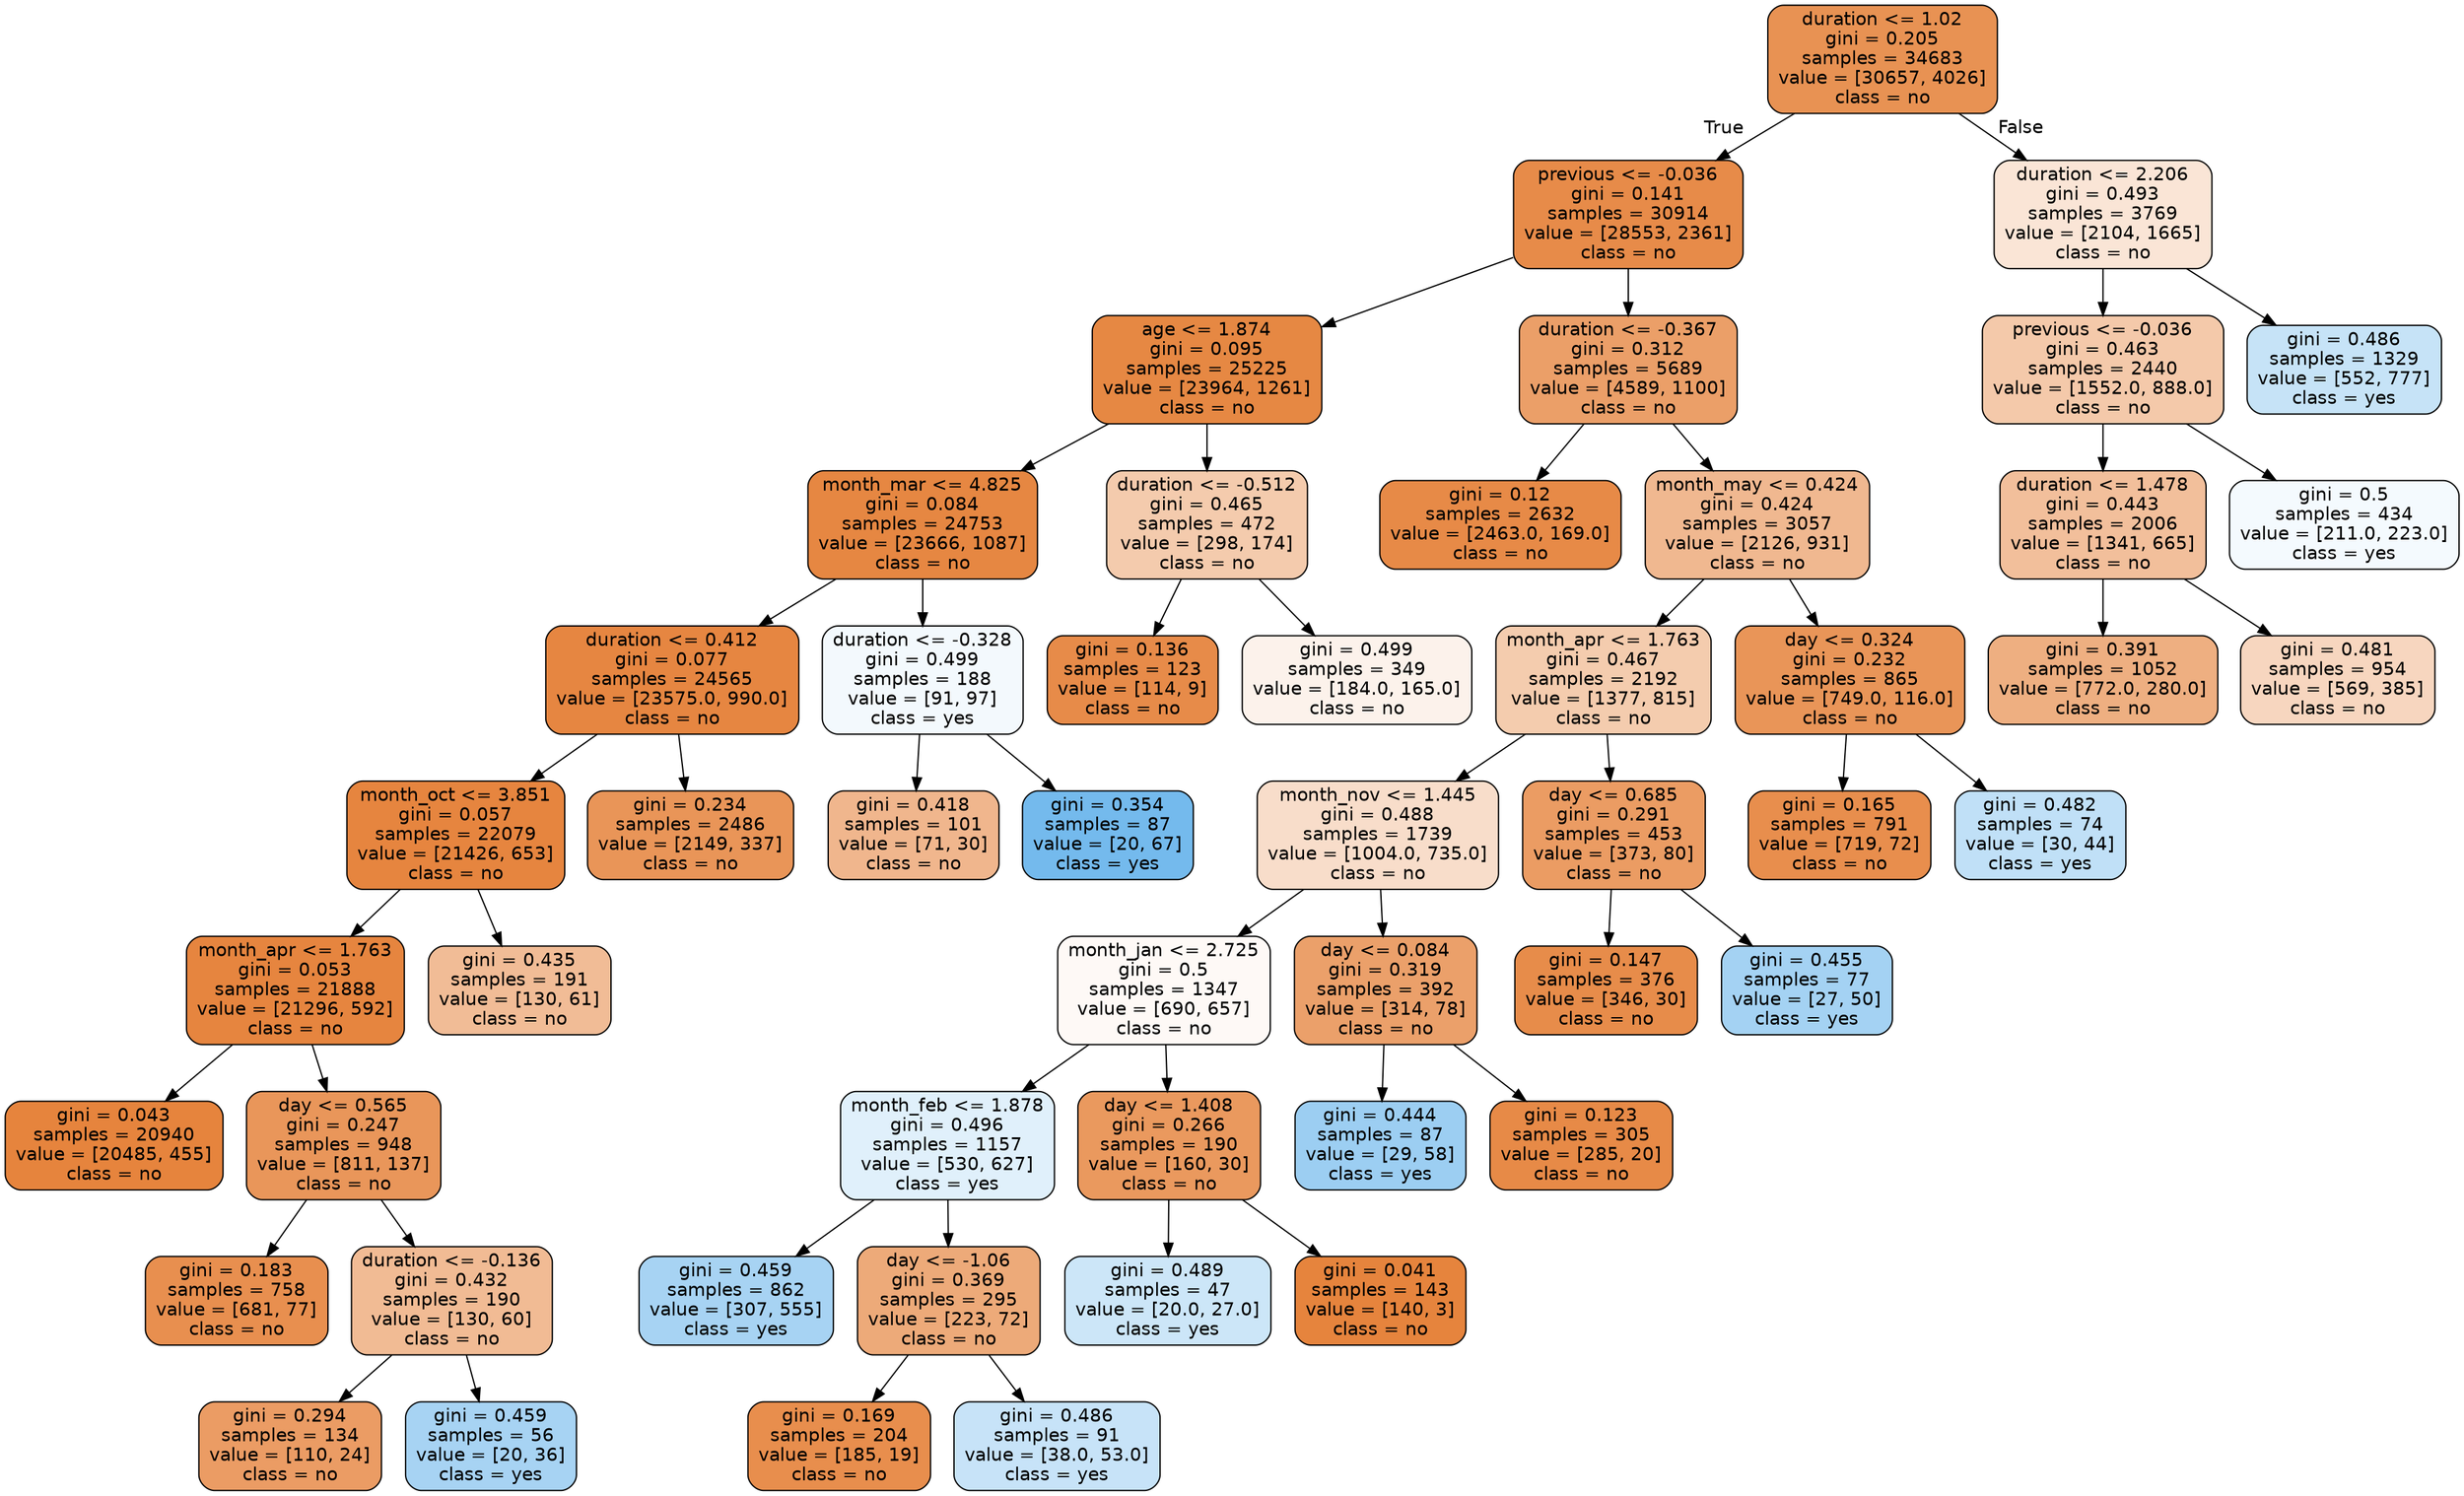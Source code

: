 digraph Tree {
node [shape=box, style="filled, rounded", color="black", fontname="helvetica"] ;
edge [fontname="helvetica"] ;
0 [label="duration <= 1.02\ngini = 0.205\nsamples = 34683\nvalue = [30657, 4026]\nclass = no", fillcolor="#e89253"] ;
1 [label="previous <= -0.036\ngini = 0.141\nsamples = 30914\nvalue = [28553, 2361]\nclass = no", fillcolor="#e78b49"] ;
0 -> 1 [labeldistance=2.5, labelangle=45, headlabel="True"] ;
3 [label="age <= 1.874\ngini = 0.095\nsamples = 25225\nvalue = [23964, 1261]\nclass = no", fillcolor="#e68843"] ;
1 -> 3 ;
7 [label="month_mar <= 4.825\ngini = 0.084\nsamples = 24753\nvalue = [23666, 1087]\nclass = no", fillcolor="#e68742"] ;
3 -> 7 ;
9 [label="duration <= 0.412\ngini = 0.077\nsamples = 24565\nvalue = [23575.0, 990.0]\nclass = no", fillcolor="#e68641"] ;
7 -> 9 ;
15 [label="month_oct <= 3.851\ngini = 0.057\nsamples = 22079\nvalue = [21426, 653]\nclass = no", fillcolor="#e6853f"] ;
9 -> 15 ;
31 [label="month_apr <= 1.763\ngini = 0.053\nsamples = 21888\nvalue = [21296, 592]\nclass = no", fillcolor="#e6853f"] ;
15 -> 31 ;
37 [label="gini = 0.043\nsamples = 20940\nvalue = [20485, 455]\nclass = no", fillcolor="#e6843d"] ;
31 -> 37 ;
38 [label="day <= 0.565\ngini = 0.247\nsamples = 948\nvalue = [811, 137]\nclass = no", fillcolor="#e9965a"] ;
31 -> 38 ;
47 [label="gini = 0.183\nsamples = 758\nvalue = [681, 77]\nclass = no", fillcolor="#e88f4f"] ;
38 -> 47 ;
48 [label="duration <= -0.136\ngini = 0.432\nsamples = 190\nvalue = [130, 60]\nclass = no", fillcolor="#f1bb94"] ;
38 -> 48 ;
49 [label="gini = 0.294\nsamples = 134\nvalue = [110, 24]\nclass = no", fillcolor="#eb9c64"] ;
48 -> 49 ;
50 [label="gini = 0.459\nsamples = 56\nvalue = [20, 36]\nclass = yes", fillcolor="#a7d3f3"] ;
48 -> 50 ;
32 [label="gini = 0.435\nsamples = 191\nvalue = [130, 61]\nclass = no", fillcolor="#f1bc96"] ;
15 -> 32 ;
16 [label="gini = 0.234\nsamples = 2486\nvalue = [2149, 337]\nclass = no", fillcolor="#e99558"] ;
9 -> 16 ;
10 [label="duration <= -0.328\ngini = 0.499\nsamples = 188\nvalue = [91, 97]\nclass = yes", fillcolor="#f3f9fd"] ;
7 -> 10 ;
43 [label="gini = 0.418\nsamples = 101\nvalue = [71, 30]\nclass = no", fillcolor="#f0b68d"] ;
10 -> 43 ;
44 [label="gini = 0.354\nsamples = 87\nvalue = [20, 67]\nclass = yes", fillcolor="#74baed"] ;
10 -> 44 ;
8 [label="duration <= -0.512\ngini = 0.465\nsamples = 472\nvalue = [298, 174]\nclass = no", fillcolor="#f4cbad"] ;
3 -> 8 ;
35 [label="gini = 0.136\nsamples = 123\nvalue = [114, 9]\nclass = no", fillcolor="#e78b49"] ;
8 -> 35 ;
36 [label="gini = 0.499\nsamples = 349\nvalue = [184.0, 165.0]\nclass = no", fillcolor="#fcf2eb"] ;
8 -> 36 ;
4 [label="duration <= -0.367\ngini = 0.312\nsamples = 5689\nvalue = [4589, 1100]\nclass = no", fillcolor="#eb9f68"] ;
1 -> 4 ;
5 [label="gini = 0.12\nsamples = 2632\nvalue = [2463.0, 169.0]\nclass = no", fillcolor="#e78a47"] ;
4 -> 5 ;
6 [label="month_may <= 0.424\ngini = 0.424\nsamples = 3057\nvalue = [2126, 931]\nclass = no", fillcolor="#f0b890"] ;
4 -> 6 ;
13 [label="month_apr <= 1.763\ngini = 0.467\nsamples = 2192\nvalue = [1377, 815]\nclass = no", fillcolor="#f4ccae"] ;
6 -> 13 ;
17 [label="month_nov <= 1.445\ngini = 0.488\nsamples = 1739\nvalue = [1004.0, 735.0]\nclass = no", fillcolor="#f8ddca"] ;
13 -> 17 ;
19 [label="month_jan <= 2.725\ngini = 0.5\nsamples = 1347\nvalue = [690, 657]\nclass = no", fillcolor="#fef9f6"] ;
17 -> 19 ;
23 [label="month_feb <= 1.878\ngini = 0.496\nsamples = 1157\nvalue = [530, 627]\nclass = yes", fillcolor="#e0f0fb"] ;
19 -> 23 ;
25 [label="gini = 0.459\nsamples = 862\nvalue = [307, 555]\nclass = yes", fillcolor="#a7d3f3"] ;
23 -> 25 ;
26 [label="day <= -1.06\ngini = 0.369\nsamples = 295\nvalue = [223, 72]\nclass = no", fillcolor="#edaa79"] ;
23 -> 26 ;
33 [label="gini = 0.169\nsamples = 204\nvalue = [185, 19]\nclass = no", fillcolor="#e88e4d"] ;
26 -> 33 ;
34 [label="gini = 0.486\nsamples = 91\nvalue = [38.0, 53.0]\nclass = yes", fillcolor="#c7e3f8"] ;
26 -> 34 ;
24 [label="day <= 1.408\ngini = 0.266\nsamples = 190\nvalue = [160, 30]\nclass = no", fillcolor="#ea995e"] ;
19 -> 24 ;
41 [label="gini = 0.489\nsamples = 47\nvalue = [20.0, 27.0]\nclass = yes", fillcolor="#cce6f8"] ;
24 -> 41 ;
42 [label="gini = 0.041\nsamples = 143\nvalue = [140, 3]\nclass = no", fillcolor="#e6843d"] ;
24 -> 42 ;
20 [label="day <= 0.084\ngini = 0.319\nsamples = 392\nvalue = [314, 78]\nclass = no", fillcolor="#eba06a"] ;
17 -> 20 ;
21 [label="gini = 0.444\nsamples = 87\nvalue = [29, 58]\nclass = yes", fillcolor="#9ccef2"] ;
20 -> 21 ;
22 [label="gini = 0.123\nsamples = 305\nvalue = [285, 20]\nclass = no", fillcolor="#e78a47"] ;
20 -> 22 ;
18 [label="day <= 0.685\ngini = 0.291\nsamples = 453\nvalue = [373, 80]\nclass = no", fillcolor="#eb9c63"] ;
13 -> 18 ;
27 [label="gini = 0.147\nsamples = 376\nvalue = [346, 30]\nclass = no", fillcolor="#e78c4a"] ;
18 -> 27 ;
28 [label="gini = 0.455\nsamples = 77\nvalue = [27, 50]\nclass = yes", fillcolor="#a4d2f3"] ;
18 -> 28 ;
14 [label="day <= 0.324\ngini = 0.232\nsamples = 865\nvalue = [749.0, 116.0]\nclass = no", fillcolor="#e99558"] ;
6 -> 14 ;
29 [label="gini = 0.165\nsamples = 791\nvalue = [719, 72]\nclass = no", fillcolor="#e88e4d"] ;
14 -> 29 ;
30 [label="gini = 0.482\nsamples = 74\nvalue = [30, 44]\nclass = yes", fillcolor="#c0e0f7"] ;
14 -> 30 ;
2 [label="duration <= 2.206\ngini = 0.493\nsamples = 3769\nvalue = [2104, 1665]\nclass = no", fillcolor="#fae5d6"] ;
0 -> 2 [labeldistance=2.5, labelangle=-45, headlabel="False"] ;
11 [label="previous <= -0.036\ngini = 0.463\nsamples = 2440\nvalue = [1552.0, 888.0]\nclass = no", fillcolor="#f4c9aa"] ;
2 -> 11 ;
39 [label="duration <= 1.478\ngini = 0.443\nsamples = 2006\nvalue = [1341, 665]\nclass = no", fillcolor="#f2bf9b"] ;
11 -> 39 ;
45 [label="gini = 0.391\nsamples = 1052\nvalue = [772.0, 280.0]\nclass = no", fillcolor="#eeaf81"] ;
39 -> 45 ;
46 [label="gini = 0.481\nsamples = 954\nvalue = [569, 385]\nclass = no", fillcolor="#f7d6bf"] ;
39 -> 46 ;
40 [label="gini = 0.5\nsamples = 434\nvalue = [211.0, 223.0]\nclass = yes", fillcolor="#f4fafe"] ;
11 -> 40 ;
12 [label="gini = 0.486\nsamples = 1329\nvalue = [552, 777]\nclass = yes", fillcolor="#c6e3f7"] ;
2 -> 12 ;
}